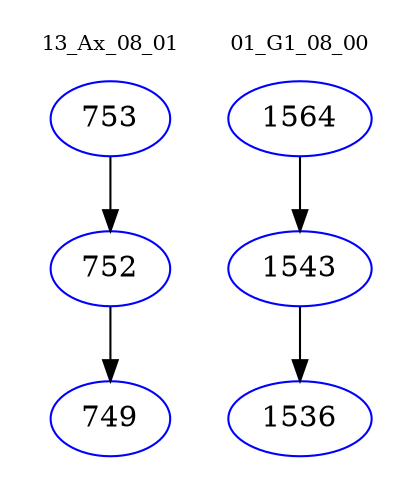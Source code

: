 digraph{
subgraph cluster_0 {
color = white
label = "13_Ax_08_01";
fontsize=10;
T0_753 [label="753", color="blue"]
T0_753 -> T0_752 [color="black"]
T0_752 [label="752", color="blue"]
T0_752 -> T0_749 [color="black"]
T0_749 [label="749", color="blue"]
}
subgraph cluster_1 {
color = white
label = "01_G1_08_00";
fontsize=10;
T1_1564 [label="1564", color="blue"]
T1_1564 -> T1_1543 [color="black"]
T1_1543 [label="1543", color="blue"]
T1_1543 -> T1_1536 [color="black"]
T1_1536 [label="1536", color="blue"]
}
}
